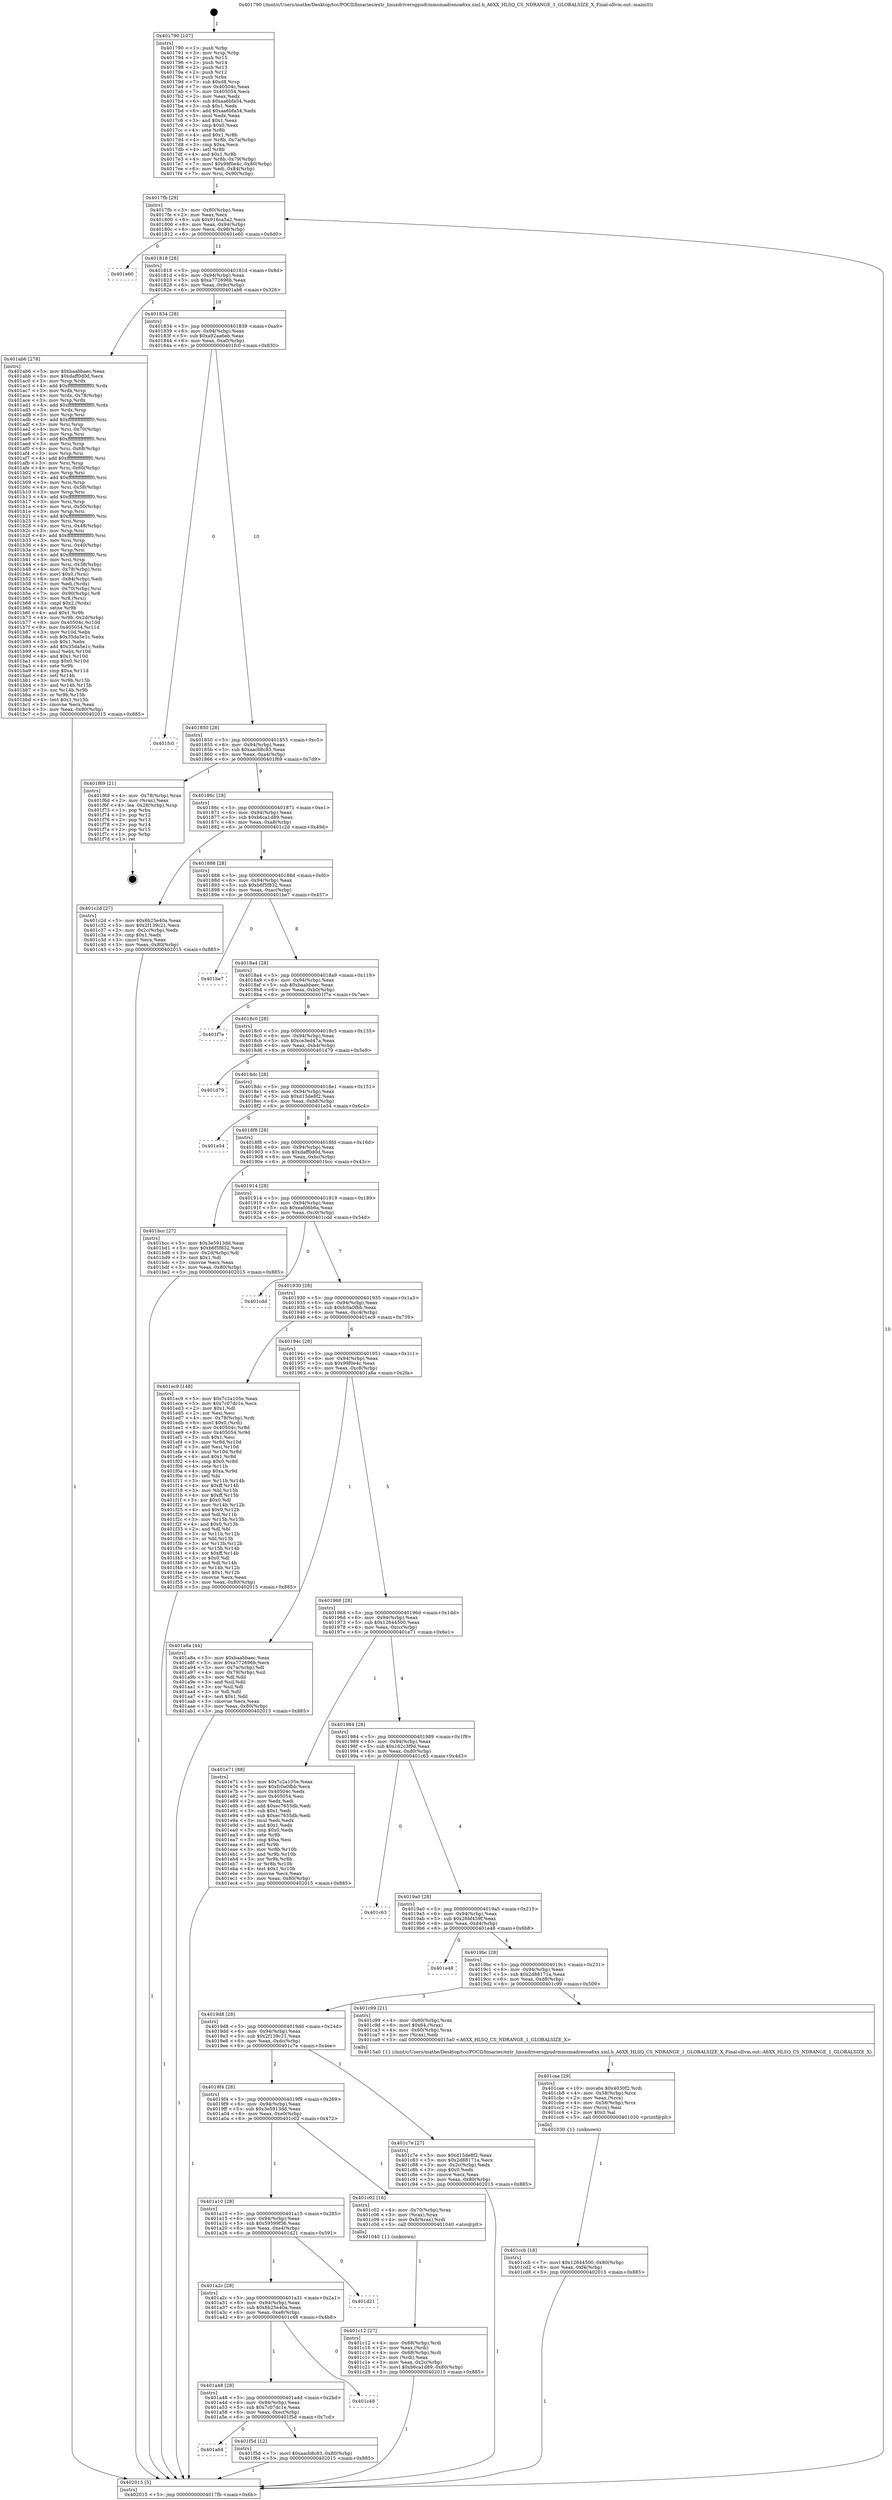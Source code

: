 digraph "0x401790" {
  label = "0x401790 (/mnt/c/Users/mathe/Desktop/tcc/POCII/binaries/extr_linuxdriversgpudrmmsmadrenoa6xx.xml.h_A6XX_HLSQ_CS_NDRANGE_1_GLOBALSIZE_X_Final-ollvm.out::main(0))"
  labelloc = "t"
  node[shape=record]

  Entry [label="",width=0.3,height=0.3,shape=circle,fillcolor=black,style=filled]
  "0x4017fb" [label="{
     0x4017fb [29]\l
     | [instrs]\l
     &nbsp;&nbsp;0x4017fb \<+3\>: mov -0x80(%rbp),%eax\l
     &nbsp;&nbsp;0x4017fe \<+2\>: mov %eax,%ecx\l
     &nbsp;&nbsp;0x401800 \<+6\>: sub $0x916ca5a2,%ecx\l
     &nbsp;&nbsp;0x401806 \<+6\>: mov %eax,-0x94(%rbp)\l
     &nbsp;&nbsp;0x40180c \<+6\>: mov %ecx,-0x98(%rbp)\l
     &nbsp;&nbsp;0x401812 \<+6\>: je 0000000000401e60 \<main+0x6d0\>\l
  }"]
  "0x401e60" [label="{
     0x401e60\l
  }", style=dashed]
  "0x401818" [label="{
     0x401818 [28]\l
     | [instrs]\l
     &nbsp;&nbsp;0x401818 \<+5\>: jmp 000000000040181d \<main+0x8d\>\l
     &nbsp;&nbsp;0x40181d \<+6\>: mov -0x94(%rbp),%eax\l
     &nbsp;&nbsp;0x401823 \<+5\>: sub $0xa772696b,%eax\l
     &nbsp;&nbsp;0x401828 \<+6\>: mov %eax,-0x9c(%rbp)\l
     &nbsp;&nbsp;0x40182e \<+6\>: je 0000000000401ab6 \<main+0x326\>\l
  }"]
  Exit [label="",width=0.3,height=0.3,shape=circle,fillcolor=black,style=filled,peripheries=2]
  "0x401ab6" [label="{
     0x401ab6 [278]\l
     | [instrs]\l
     &nbsp;&nbsp;0x401ab6 \<+5\>: mov $0xbaabbaec,%eax\l
     &nbsp;&nbsp;0x401abb \<+5\>: mov $0xdaff0d0d,%ecx\l
     &nbsp;&nbsp;0x401ac0 \<+3\>: mov %rsp,%rdx\l
     &nbsp;&nbsp;0x401ac3 \<+4\>: add $0xfffffffffffffff0,%rdx\l
     &nbsp;&nbsp;0x401ac7 \<+3\>: mov %rdx,%rsp\l
     &nbsp;&nbsp;0x401aca \<+4\>: mov %rdx,-0x78(%rbp)\l
     &nbsp;&nbsp;0x401ace \<+3\>: mov %rsp,%rdx\l
     &nbsp;&nbsp;0x401ad1 \<+4\>: add $0xfffffffffffffff0,%rdx\l
     &nbsp;&nbsp;0x401ad5 \<+3\>: mov %rdx,%rsp\l
     &nbsp;&nbsp;0x401ad8 \<+3\>: mov %rsp,%rsi\l
     &nbsp;&nbsp;0x401adb \<+4\>: add $0xfffffffffffffff0,%rsi\l
     &nbsp;&nbsp;0x401adf \<+3\>: mov %rsi,%rsp\l
     &nbsp;&nbsp;0x401ae2 \<+4\>: mov %rsi,-0x70(%rbp)\l
     &nbsp;&nbsp;0x401ae6 \<+3\>: mov %rsp,%rsi\l
     &nbsp;&nbsp;0x401ae9 \<+4\>: add $0xfffffffffffffff0,%rsi\l
     &nbsp;&nbsp;0x401aed \<+3\>: mov %rsi,%rsp\l
     &nbsp;&nbsp;0x401af0 \<+4\>: mov %rsi,-0x68(%rbp)\l
     &nbsp;&nbsp;0x401af4 \<+3\>: mov %rsp,%rsi\l
     &nbsp;&nbsp;0x401af7 \<+4\>: add $0xfffffffffffffff0,%rsi\l
     &nbsp;&nbsp;0x401afb \<+3\>: mov %rsi,%rsp\l
     &nbsp;&nbsp;0x401afe \<+4\>: mov %rsi,-0x60(%rbp)\l
     &nbsp;&nbsp;0x401b02 \<+3\>: mov %rsp,%rsi\l
     &nbsp;&nbsp;0x401b05 \<+4\>: add $0xfffffffffffffff0,%rsi\l
     &nbsp;&nbsp;0x401b09 \<+3\>: mov %rsi,%rsp\l
     &nbsp;&nbsp;0x401b0c \<+4\>: mov %rsi,-0x58(%rbp)\l
     &nbsp;&nbsp;0x401b10 \<+3\>: mov %rsp,%rsi\l
     &nbsp;&nbsp;0x401b13 \<+4\>: add $0xfffffffffffffff0,%rsi\l
     &nbsp;&nbsp;0x401b17 \<+3\>: mov %rsi,%rsp\l
     &nbsp;&nbsp;0x401b1a \<+4\>: mov %rsi,-0x50(%rbp)\l
     &nbsp;&nbsp;0x401b1e \<+3\>: mov %rsp,%rsi\l
     &nbsp;&nbsp;0x401b21 \<+4\>: add $0xfffffffffffffff0,%rsi\l
     &nbsp;&nbsp;0x401b25 \<+3\>: mov %rsi,%rsp\l
     &nbsp;&nbsp;0x401b28 \<+4\>: mov %rsi,-0x48(%rbp)\l
     &nbsp;&nbsp;0x401b2c \<+3\>: mov %rsp,%rsi\l
     &nbsp;&nbsp;0x401b2f \<+4\>: add $0xfffffffffffffff0,%rsi\l
     &nbsp;&nbsp;0x401b33 \<+3\>: mov %rsi,%rsp\l
     &nbsp;&nbsp;0x401b36 \<+4\>: mov %rsi,-0x40(%rbp)\l
     &nbsp;&nbsp;0x401b3a \<+3\>: mov %rsp,%rsi\l
     &nbsp;&nbsp;0x401b3d \<+4\>: add $0xfffffffffffffff0,%rsi\l
     &nbsp;&nbsp;0x401b41 \<+3\>: mov %rsi,%rsp\l
     &nbsp;&nbsp;0x401b44 \<+4\>: mov %rsi,-0x38(%rbp)\l
     &nbsp;&nbsp;0x401b48 \<+4\>: mov -0x78(%rbp),%rsi\l
     &nbsp;&nbsp;0x401b4c \<+6\>: movl $0x0,(%rsi)\l
     &nbsp;&nbsp;0x401b52 \<+6\>: mov -0x84(%rbp),%edi\l
     &nbsp;&nbsp;0x401b58 \<+2\>: mov %edi,(%rdx)\l
     &nbsp;&nbsp;0x401b5a \<+4\>: mov -0x70(%rbp),%rsi\l
     &nbsp;&nbsp;0x401b5e \<+7\>: mov -0x90(%rbp),%r8\l
     &nbsp;&nbsp;0x401b65 \<+3\>: mov %r8,(%rsi)\l
     &nbsp;&nbsp;0x401b68 \<+3\>: cmpl $0x2,(%rdx)\l
     &nbsp;&nbsp;0x401b6b \<+4\>: setne %r9b\l
     &nbsp;&nbsp;0x401b6f \<+4\>: and $0x1,%r9b\l
     &nbsp;&nbsp;0x401b73 \<+4\>: mov %r9b,-0x2d(%rbp)\l
     &nbsp;&nbsp;0x401b77 \<+8\>: mov 0x40504c,%r10d\l
     &nbsp;&nbsp;0x401b7f \<+8\>: mov 0x405054,%r11d\l
     &nbsp;&nbsp;0x401b87 \<+3\>: mov %r10d,%ebx\l
     &nbsp;&nbsp;0x401b8a \<+6\>: sub $0x35da5e1c,%ebx\l
     &nbsp;&nbsp;0x401b90 \<+3\>: sub $0x1,%ebx\l
     &nbsp;&nbsp;0x401b93 \<+6\>: add $0x35da5e1c,%ebx\l
     &nbsp;&nbsp;0x401b99 \<+4\>: imul %ebx,%r10d\l
     &nbsp;&nbsp;0x401b9d \<+4\>: and $0x1,%r10d\l
     &nbsp;&nbsp;0x401ba1 \<+4\>: cmp $0x0,%r10d\l
     &nbsp;&nbsp;0x401ba5 \<+4\>: sete %r9b\l
     &nbsp;&nbsp;0x401ba9 \<+4\>: cmp $0xa,%r11d\l
     &nbsp;&nbsp;0x401bad \<+4\>: setl %r14b\l
     &nbsp;&nbsp;0x401bb1 \<+3\>: mov %r9b,%r15b\l
     &nbsp;&nbsp;0x401bb4 \<+3\>: and %r14b,%r15b\l
     &nbsp;&nbsp;0x401bb7 \<+3\>: xor %r14b,%r9b\l
     &nbsp;&nbsp;0x401bba \<+3\>: or %r9b,%r15b\l
     &nbsp;&nbsp;0x401bbd \<+4\>: test $0x1,%r15b\l
     &nbsp;&nbsp;0x401bc1 \<+3\>: cmovne %ecx,%eax\l
     &nbsp;&nbsp;0x401bc4 \<+3\>: mov %eax,-0x80(%rbp)\l
     &nbsp;&nbsp;0x401bc7 \<+5\>: jmp 0000000000402015 \<main+0x885\>\l
  }"]
  "0x401834" [label="{
     0x401834 [28]\l
     | [instrs]\l
     &nbsp;&nbsp;0x401834 \<+5\>: jmp 0000000000401839 \<main+0xa9\>\l
     &nbsp;&nbsp;0x401839 \<+6\>: mov -0x94(%rbp),%eax\l
     &nbsp;&nbsp;0x40183f \<+5\>: sub $0xa92aa6eb,%eax\l
     &nbsp;&nbsp;0x401844 \<+6\>: mov %eax,-0xa0(%rbp)\l
     &nbsp;&nbsp;0x40184a \<+6\>: je 0000000000401fc0 \<main+0x830\>\l
  }"]
  "0x401a64" [label="{
     0x401a64\l
  }", style=dashed]
  "0x401fc0" [label="{
     0x401fc0\l
  }", style=dashed]
  "0x401850" [label="{
     0x401850 [28]\l
     | [instrs]\l
     &nbsp;&nbsp;0x401850 \<+5\>: jmp 0000000000401855 \<main+0xc5\>\l
     &nbsp;&nbsp;0x401855 \<+6\>: mov -0x94(%rbp),%eax\l
     &nbsp;&nbsp;0x40185b \<+5\>: sub $0xaacb8c83,%eax\l
     &nbsp;&nbsp;0x401860 \<+6\>: mov %eax,-0xa4(%rbp)\l
     &nbsp;&nbsp;0x401866 \<+6\>: je 0000000000401f69 \<main+0x7d9\>\l
  }"]
  "0x401f5d" [label="{
     0x401f5d [12]\l
     | [instrs]\l
     &nbsp;&nbsp;0x401f5d \<+7\>: movl $0xaacb8c83,-0x80(%rbp)\l
     &nbsp;&nbsp;0x401f64 \<+5\>: jmp 0000000000402015 \<main+0x885\>\l
  }"]
  "0x401f69" [label="{
     0x401f69 [21]\l
     | [instrs]\l
     &nbsp;&nbsp;0x401f69 \<+4\>: mov -0x78(%rbp),%rax\l
     &nbsp;&nbsp;0x401f6d \<+2\>: mov (%rax),%eax\l
     &nbsp;&nbsp;0x401f6f \<+4\>: lea -0x28(%rbp),%rsp\l
     &nbsp;&nbsp;0x401f73 \<+1\>: pop %rbx\l
     &nbsp;&nbsp;0x401f74 \<+2\>: pop %r12\l
     &nbsp;&nbsp;0x401f76 \<+2\>: pop %r13\l
     &nbsp;&nbsp;0x401f78 \<+2\>: pop %r14\l
     &nbsp;&nbsp;0x401f7a \<+2\>: pop %r15\l
     &nbsp;&nbsp;0x401f7c \<+1\>: pop %rbp\l
     &nbsp;&nbsp;0x401f7d \<+1\>: ret\l
  }"]
  "0x40186c" [label="{
     0x40186c [28]\l
     | [instrs]\l
     &nbsp;&nbsp;0x40186c \<+5\>: jmp 0000000000401871 \<main+0xe1\>\l
     &nbsp;&nbsp;0x401871 \<+6\>: mov -0x94(%rbp),%eax\l
     &nbsp;&nbsp;0x401877 \<+5\>: sub $0xb6ca1d89,%eax\l
     &nbsp;&nbsp;0x40187c \<+6\>: mov %eax,-0xa8(%rbp)\l
     &nbsp;&nbsp;0x401882 \<+6\>: je 0000000000401c2d \<main+0x49d\>\l
  }"]
  "0x401a48" [label="{
     0x401a48 [28]\l
     | [instrs]\l
     &nbsp;&nbsp;0x401a48 \<+5\>: jmp 0000000000401a4d \<main+0x2bd\>\l
     &nbsp;&nbsp;0x401a4d \<+6\>: mov -0x94(%rbp),%eax\l
     &nbsp;&nbsp;0x401a53 \<+5\>: sub $0x7c07dc1e,%eax\l
     &nbsp;&nbsp;0x401a58 \<+6\>: mov %eax,-0xec(%rbp)\l
     &nbsp;&nbsp;0x401a5e \<+6\>: je 0000000000401f5d \<main+0x7cd\>\l
  }"]
  "0x401c2d" [label="{
     0x401c2d [27]\l
     | [instrs]\l
     &nbsp;&nbsp;0x401c2d \<+5\>: mov $0x6b25e40a,%eax\l
     &nbsp;&nbsp;0x401c32 \<+5\>: mov $0x2f139c21,%ecx\l
     &nbsp;&nbsp;0x401c37 \<+3\>: mov -0x2c(%rbp),%edx\l
     &nbsp;&nbsp;0x401c3a \<+3\>: cmp $0x1,%edx\l
     &nbsp;&nbsp;0x401c3d \<+3\>: cmovl %ecx,%eax\l
     &nbsp;&nbsp;0x401c40 \<+3\>: mov %eax,-0x80(%rbp)\l
     &nbsp;&nbsp;0x401c43 \<+5\>: jmp 0000000000402015 \<main+0x885\>\l
  }"]
  "0x401888" [label="{
     0x401888 [28]\l
     | [instrs]\l
     &nbsp;&nbsp;0x401888 \<+5\>: jmp 000000000040188d \<main+0xfd\>\l
     &nbsp;&nbsp;0x40188d \<+6\>: mov -0x94(%rbp),%eax\l
     &nbsp;&nbsp;0x401893 \<+5\>: sub $0xb6f5f832,%eax\l
     &nbsp;&nbsp;0x401898 \<+6\>: mov %eax,-0xac(%rbp)\l
     &nbsp;&nbsp;0x40189e \<+6\>: je 0000000000401be7 \<main+0x457\>\l
  }"]
  "0x401c48" [label="{
     0x401c48\l
  }", style=dashed]
  "0x401be7" [label="{
     0x401be7\l
  }", style=dashed]
  "0x4018a4" [label="{
     0x4018a4 [28]\l
     | [instrs]\l
     &nbsp;&nbsp;0x4018a4 \<+5\>: jmp 00000000004018a9 \<main+0x119\>\l
     &nbsp;&nbsp;0x4018a9 \<+6\>: mov -0x94(%rbp),%eax\l
     &nbsp;&nbsp;0x4018af \<+5\>: sub $0xbaabbaec,%eax\l
     &nbsp;&nbsp;0x4018b4 \<+6\>: mov %eax,-0xb0(%rbp)\l
     &nbsp;&nbsp;0x4018ba \<+6\>: je 0000000000401f7e \<main+0x7ee\>\l
  }"]
  "0x401a2c" [label="{
     0x401a2c [28]\l
     | [instrs]\l
     &nbsp;&nbsp;0x401a2c \<+5\>: jmp 0000000000401a31 \<main+0x2a1\>\l
     &nbsp;&nbsp;0x401a31 \<+6\>: mov -0x94(%rbp),%eax\l
     &nbsp;&nbsp;0x401a37 \<+5\>: sub $0x6b25e40a,%eax\l
     &nbsp;&nbsp;0x401a3c \<+6\>: mov %eax,-0xe8(%rbp)\l
     &nbsp;&nbsp;0x401a42 \<+6\>: je 0000000000401c48 \<main+0x4b8\>\l
  }"]
  "0x401f7e" [label="{
     0x401f7e\l
  }", style=dashed]
  "0x4018c0" [label="{
     0x4018c0 [28]\l
     | [instrs]\l
     &nbsp;&nbsp;0x4018c0 \<+5\>: jmp 00000000004018c5 \<main+0x135\>\l
     &nbsp;&nbsp;0x4018c5 \<+6\>: mov -0x94(%rbp),%eax\l
     &nbsp;&nbsp;0x4018cb \<+5\>: sub $0xce3ed47a,%eax\l
     &nbsp;&nbsp;0x4018d0 \<+6\>: mov %eax,-0xb4(%rbp)\l
     &nbsp;&nbsp;0x4018d6 \<+6\>: je 0000000000401d79 \<main+0x5e9\>\l
  }"]
  "0x401d21" [label="{
     0x401d21\l
  }", style=dashed]
  "0x401d79" [label="{
     0x401d79\l
  }", style=dashed]
  "0x4018dc" [label="{
     0x4018dc [28]\l
     | [instrs]\l
     &nbsp;&nbsp;0x4018dc \<+5\>: jmp 00000000004018e1 \<main+0x151\>\l
     &nbsp;&nbsp;0x4018e1 \<+6\>: mov -0x94(%rbp),%eax\l
     &nbsp;&nbsp;0x4018e7 \<+5\>: sub $0xd15de8f2,%eax\l
     &nbsp;&nbsp;0x4018ec \<+6\>: mov %eax,-0xb8(%rbp)\l
     &nbsp;&nbsp;0x4018f2 \<+6\>: je 0000000000401e54 \<main+0x6c4\>\l
  }"]
  "0x401ccb" [label="{
     0x401ccb [18]\l
     | [instrs]\l
     &nbsp;&nbsp;0x401ccb \<+7\>: movl $0x12644500,-0x80(%rbp)\l
     &nbsp;&nbsp;0x401cd2 \<+6\>: mov %eax,-0xf4(%rbp)\l
     &nbsp;&nbsp;0x401cd8 \<+5\>: jmp 0000000000402015 \<main+0x885\>\l
  }"]
  "0x401e54" [label="{
     0x401e54\l
  }", style=dashed]
  "0x4018f8" [label="{
     0x4018f8 [28]\l
     | [instrs]\l
     &nbsp;&nbsp;0x4018f8 \<+5\>: jmp 00000000004018fd \<main+0x16d\>\l
     &nbsp;&nbsp;0x4018fd \<+6\>: mov -0x94(%rbp),%eax\l
     &nbsp;&nbsp;0x401903 \<+5\>: sub $0xdaff0d0d,%eax\l
     &nbsp;&nbsp;0x401908 \<+6\>: mov %eax,-0xbc(%rbp)\l
     &nbsp;&nbsp;0x40190e \<+6\>: je 0000000000401bcc \<main+0x43c\>\l
  }"]
  "0x401cae" [label="{
     0x401cae [29]\l
     | [instrs]\l
     &nbsp;&nbsp;0x401cae \<+10\>: movabs $0x4030f2,%rdi\l
     &nbsp;&nbsp;0x401cb8 \<+4\>: mov -0x58(%rbp),%rcx\l
     &nbsp;&nbsp;0x401cbc \<+2\>: mov %eax,(%rcx)\l
     &nbsp;&nbsp;0x401cbe \<+4\>: mov -0x58(%rbp),%rcx\l
     &nbsp;&nbsp;0x401cc2 \<+2\>: mov (%rcx),%esi\l
     &nbsp;&nbsp;0x401cc4 \<+2\>: mov $0x0,%al\l
     &nbsp;&nbsp;0x401cc6 \<+5\>: call 0000000000401030 \<printf@plt\>\l
     | [calls]\l
     &nbsp;&nbsp;0x401030 \{1\} (unknown)\l
  }"]
  "0x401bcc" [label="{
     0x401bcc [27]\l
     | [instrs]\l
     &nbsp;&nbsp;0x401bcc \<+5\>: mov $0x3e5913dd,%eax\l
     &nbsp;&nbsp;0x401bd1 \<+5\>: mov $0xb6f5f832,%ecx\l
     &nbsp;&nbsp;0x401bd6 \<+3\>: mov -0x2d(%rbp),%dl\l
     &nbsp;&nbsp;0x401bd9 \<+3\>: test $0x1,%dl\l
     &nbsp;&nbsp;0x401bdc \<+3\>: cmovne %ecx,%eax\l
     &nbsp;&nbsp;0x401bdf \<+3\>: mov %eax,-0x80(%rbp)\l
     &nbsp;&nbsp;0x401be2 \<+5\>: jmp 0000000000402015 \<main+0x885\>\l
  }"]
  "0x401914" [label="{
     0x401914 [28]\l
     | [instrs]\l
     &nbsp;&nbsp;0x401914 \<+5\>: jmp 0000000000401919 \<main+0x189\>\l
     &nbsp;&nbsp;0x401919 \<+6\>: mov -0x94(%rbp),%eax\l
     &nbsp;&nbsp;0x40191f \<+5\>: sub $0xeafd6b6a,%eax\l
     &nbsp;&nbsp;0x401924 \<+6\>: mov %eax,-0xc0(%rbp)\l
     &nbsp;&nbsp;0x40192a \<+6\>: je 0000000000401cdd \<main+0x54d\>\l
  }"]
  "0x401c12" [label="{
     0x401c12 [27]\l
     | [instrs]\l
     &nbsp;&nbsp;0x401c12 \<+4\>: mov -0x68(%rbp),%rdi\l
     &nbsp;&nbsp;0x401c16 \<+2\>: mov %eax,(%rdi)\l
     &nbsp;&nbsp;0x401c18 \<+4\>: mov -0x68(%rbp),%rdi\l
     &nbsp;&nbsp;0x401c1c \<+2\>: mov (%rdi),%eax\l
     &nbsp;&nbsp;0x401c1e \<+3\>: mov %eax,-0x2c(%rbp)\l
     &nbsp;&nbsp;0x401c21 \<+7\>: movl $0xb6ca1d89,-0x80(%rbp)\l
     &nbsp;&nbsp;0x401c28 \<+5\>: jmp 0000000000402015 \<main+0x885\>\l
  }"]
  "0x401cdd" [label="{
     0x401cdd\l
  }", style=dashed]
  "0x401930" [label="{
     0x401930 [28]\l
     | [instrs]\l
     &nbsp;&nbsp;0x401930 \<+5\>: jmp 0000000000401935 \<main+0x1a5\>\l
     &nbsp;&nbsp;0x401935 \<+6\>: mov -0x94(%rbp),%eax\l
     &nbsp;&nbsp;0x40193b \<+5\>: sub $0xfc0a0fbb,%eax\l
     &nbsp;&nbsp;0x401940 \<+6\>: mov %eax,-0xc4(%rbp)\l
     &nbsp;&nbsp;0x401946 \<+6\>: je 0000000000401ec9 \<main+0x739\>\l
  }"]
  "0x401a10" [label="{
     0x401a10 [28]\l
     | [instrs]\l
     &nbsp;&nbsp;0x401a10 \<+5\>: jmp 0000000000401a15 \<main+0x285\>\l
     &nbsp;&nbsp;0x401a15 \<+6\>: mov -0x94(%rbp),%eax\l
     &nbsp;&nbsp;0x401a1b \<+5\>: sub $0x59599f36,%eax\l
     &nbsp;&nbsp;0x401a20 \<+6\>: mov %eax,-0xe4(%rbp)\l
     &nbsp;&nbsp;0x401a26 \<+6\>: je 0000000000401d21 \<main+0x591\>\l
  }"]
  "0x401ec9" [label="{
     0x401ec9 [148]\l
     | [instrs]\l
     &nbsp;&nbsp;0x401ec9 \<+5\>: mov $0x7c2a105e,%eax\l
     &nbsp;&nbsp;0x401ece \<+5\>: mov $0x7c07dc1e,%ecx\l
     &nbsp;&nbsp;0x401ed3 \<+2\>: mov $0x1,%dl\l
     &nbsp;&nbsp;0x401ed5 \<+2\>: xor %esi,%esi\l
     &nbsp;&nbsp;0x401ed7 \<+4\>: mov -0x78(%rbp),%rdi\l
     &nbsp;&nbsp;0x401edb \<+6\>: movl $0x0,(%rdi)\l
     &nbsp;&nbsp;0x401ee1 \<+8\>: mov 0x40504c,%r8d\l
     &nbsp;&nbsp;0x401ee9 \<+8\>: mov 0x405054,%r9d\l
     &nbsp;&nbsp;0x401ef1 \<+3\>: sub $0x1,%esi\l
     &nbsp;&nbsp;0x401ef4 \<+3\>: mov %r8d,%r10d\l
     &nbsp;&nbsp;0x401ef7 \<+3\>: add %esi,%r10d\l
     &nbsp;&nbsp;0x401efa \<+4\>: imul %r10d,%r8d\l
     &nbsp;&nbsp;0x401efe \<+4\>: and $0x1,%r8d\l
     &nbsp;&nbsp;0x401f02 \<+4\>: cmp $0x0,%r8d\l
     &nbsp;&nbsp;0x401f06 \<+4\>: sete %r11b\l
     &nbsp;&nbsp;0x401f0a \<+4\>: cmp $0xa,%r9d\l
     &nbsp;&nbsp;0x401f0e \<+3\>: setl %bl\l
     &nbsp;&nbsp;0x401f11 \<+3\>: mov %r11b,%r14b\l
     &nbsp;&nbsp;0x401f14 \<+4\>: xor $0xff,%r14b\l
     &nbsp;&nbsp;0x401f18 \<+3\>: mov %bl,%r15b\l
     &nbsp;&nbsp;0x401f1b \<+4\>: xor $0xff,%r15b\l
     &nbsp;&nbsp;0x401f1f \<+3\>: xor $0x0,%dl\l
     &nbsp;&nbsp;0x401f22 \<+3\>: mov %r14b,%r12b\l
     &nbsp;&nbsp;0x401f25 \<+4\>: and $0x0,%r12b\l
     &nbsp;&nbsp;0x401f29 \<+3\>: and %dl,%r11b\l
     &nbsp;&nbsp;0x401f2c \<+3\>: mov %r15b,%r13b\l
     &nbsp;&nbsp;0x401f2f \<+4\>: and $0x0,%r13b\l
     &nbsp;&nbsp;0x401f33 \<+2\>: and %dl,%bl\l
     &nbsp;&nbsp;0x401f35 \<+3\>: or %r11b,%r12b\l
     &nbsp;&nbsp;0x401f38 \<+3\>: or %bl,%r13b\l
     &nbsp;&nbsp;0x401f3b \<+3\>: xor %r13b,%r12b\l
     &nbsp;&nbsp;0x401f3e \<+3\>: or %r15b,%r14b\l
     &nbsp;&nbsp;0x401f41 \<+4\>: xor $0xff,%r14b\l
     &nbsp;&nbsp;0x401f45 \<+3\>: or $0x0,%dl\l
     &nbsp;&nbsp;0x401f48 \<+3\>: and %dl,%r14b\l
     &nbsp;&nbsp;0x401f4b \<+3\>: or %r14b,%r12b\l
     &nbsp;&nbsp;0x401f4e \<+4\>: test $0x1,%r12b\l
     &nbsp;&nbsp;0x401f52 \<+3\>: cmovne %ecx,%eax\l
     &nbsp;&nbsp;0x401f55 \<+3\>: mov %eax,-0x80(%rbp)\l
     &nbsp;&nbsp;0x401f58 \<+5\>: jmp 0000000000402015 \<main+0x885\>\l
  }"]
  "0x40194c" [label="{
     0x40194c [28]\l
     | [instrs]\l
     &nbsp;&nbsp;0x40194c \<+5\>: jmp 0000000000401951 \<main+0x1c1\>\l
     &nbsp;&nbsp;0x401951 \<+6\>: mov -0x94(%rbp),%eax\l
     &nbsp;&nbsp;0x401957 \<+5\>: sub $0x99f0e4c,%eax\l
     &nbsp;&nbsp;0x40195c \<+6\>: mov %eax,-0xc8(%rbp)\l
     &nbsp;&nbsp;0x401962 \<+6\>: je 0000000000401a8a \<main+0x2fa\>\l
  }"]
  "0x401c02" [label="{
     0x401c02 [16]\l
     | [instrs]\l
     &nbsp;&nbsp;0x401c02 \<+4\>: mov -0x70(%rbp),%rax\l
     &nbsp;&nbsp;0x401c06 \<+3\>: mov (%rax),%rax\l
     &nbsp;&nbsp;0x401c09 \<+4\>: mov 0x8(%rax),%rdi\l
     &nbsp;&nbsp;0x401c0d \<+5\>: call 0000000000401040 \<atoi@plt\>\l
     | [calls]\l
     &nbsp;&nbsp;0x401040 \{1\} (unknown)\l
  }"]
  "0x401a8a" [label="{
     0x401a8a [44]\l
     | [instrs]\l
     &nbsp;&nbsp;0x401a8a \<+5\>: mov $0xbaabbaec,%eax\l
     &nbsp;&nbsp;0x401a8f \<+5\>: mov $0xa772696b,%ecx\l
     &nbsp;&nbsp;0x401a94 \<+3\>: mov -0x7a(%rbp),%dl\l
     &nbsp;&nbsp;0x401a97 \<+4\>: mov -0x79(%rbp),%sil\l
     &nbsp;&nbsp;0x401a9b \<+3\>: mov %dl,%dil\l
     &nbsp;&nbsp;0x401a9e \<+3\>: and %sil,%dil\l
     &nbsp;&nbsp;0x401aa1 \<+3\>: xor %sil,%dl\l
     &nbsp;&nbsp;0x401aa4 \<+3\>: or %dl,%dil\l
     &nbsp;&nbsp;0x401aa7 \<+4\>: test $0x1,%dil\l
     &nbsp;&nbsp;0x401aab \<+3\>: cmovne %ecx,%eax\l
     &nbsp;&nbsp;0x401aae \<+3\>: mov %eax,-0x80(%rbp)\l
     &nbsp;&nbsp;0x401ab1 \<+5\>: jmp 0000000000402015 \<main+0x885\>\l
  }"]
  "0x401968" [label="{
     0x401968 [28]\l
     | [instrs]\l
     &nbsp;&nbsp;0x401968 \<+5\>: jmp 000000000040196d \<main+0x1dd\>\l
     &nbsp;&nbsp;0x40196d \<+6\>: mov -0x94(%rbp),%eax\l
     &nbsp;&nbsp;0x401973 \<+5\>: sub $0x12644500,%eax\l
     &nbsp;&nbsp;0x401978 \<+6\>: mov %eax,-0xcc(%rbp)\l
     &nbsp;&nbsp;0x40197e \<+6\>: je 0000000000401e71 \<main+0x6e1\>\l
  }"]
  "0x402015" [label="{
     0x402015 [5]\l
     | [instrs]\l
     &nbsp;&nbsp;0x402015 \<+5\>: jmp 00000000004017fb \<main+0x6b\>\l
  }"]
  "0x401790" [label="{
     0x401790 [107]\l
     | [instrs]\l
     &nbsp;&nbsp;0x401790 \<+1\>: push %rbp\l
     &nbsp;&nbsp;0x401791 \<+3\>: mov %rsp,%rbp\l
     &nbsp;&nbsp;0x401794 \<+2\>: push %r15\l
     &nbsp;&nbsp;0x401796 \<+2\>: push %r14\l
     &nbsp;&nbsp;0x401798 \<+2\>: push %r13\l
     &nbsp;&nbsp;0x40179a \<+2\>: push %r12\l
     &nbsp;&nbsp;0x40179c \<+1\>: push %rbx\l
     &nbsp;&nbsp;0x40179d \<+7\>: sub $0xd8,%rsp\l
     &nbsp;&nbsp;0x4017a4 \<+7\>: mov 0x40504c,%eax\l
     &nbsp;&nbsp;0x4017ab \<+7\>: mov 0x405054,%ecx\l
     &nbsp;&nbsp;0x4017b2 \<+2\>: mov %eax,%edx\l
     &nbsp;&nbsp;0x4017b4 \<+6\>: sub $0xaa6bfa54,%edx\l
     &nbsp;&nbsp;0x4017ba \<+3\>: sub $0x1,%edx\l
     &nbsp;&nbsp;0x4017bd \<+6\>: add $0xaa6bfa54,%edx\l
     &nbsp;&nbsp;0x4017c3 \<+3\>: imul %edx,%eax\l
     &nbsp;&nbsp;0x4017c6 \<+3\>: and $0x1,%eax\l
     &nbsp;&nbsp;0x4017c9 \<+3\>: cmp $0x0,%eax\l
     &nbsp;&nbsp;0x4017cc \<+4\>: sete %r8b\l
     &nbsp;&nbsp;0x4017d0 \<+4\>: and $0x1,%r8b\l
     &nbsp;&nbsp;0x4017d4 \<+4\>: mov %r8b,-0x7a(%rbp)\l
     &nbsp;&nbsp;0x4017d8 \<+3\>: cmp $0xa,%ecx\l
     &nbsp;&nbsp;0x4017db \<+4\>: setl %r8b\l
     &nbsp;&nbsp;0x4017df \<+4\>: and $0x1,%r8b\l
     &nbsp;&nbsp;0x4017e3 \<+4\>: mov %r8b,-0x79(%rbp)\l
     &nbsp;&nbsp;0x4017e7 \<+7\>: movl $0x99f0e4c,-0x80(%rbp)\l
     &nbsp;&nbsp;0x4017ee \<+6\>: mov %edi,-0x84(%rbp)\l
     &nbsp;&nbsp;0x4017f4 \<+7\>: mov %rsi,-0x90(%rbp)\l
  }"]
  "0x4019f4" [label="{
     0x4019f4 [28]\l
     | [instrs]\l
     &nbsp;&nbsp;0x4019f4 \<+5\>: jmp 00000000004019f9 \<main+0x269\>\l
     &nbsp;&nbsp;0x4019f9 \<+6\>: mov -0x94(%rbp),%eax\l
     &nbsp;&nbsp;0x4019ff \<+5\>: sub $0x3e5913dd,%eax\l
     &nbsp;&nbsp;0x401a04 \<+6\>: mov %eax,-0xe0(%rbp)\l
     &nbsp;&nbsp;0x401a0a \<+6\>: je 0000000000401c02 \<main+0x472\>\l
  }"]
  "0x401c7e" [label="{
     0x401c7e [27]\l
     | [instrs]\l
     &nbsp;&nbsp;0x401c7e \<+5\>: mov $0xd15de8f2,%eax\l
     &nbsp;&nbsp;0x401c83 \<+5\>: mov $0x2d88171a,%ecx\l
     &nbsp;&nbsp;0x401c88 \<+3\>: mov -0x2c(%rbp),%edx\l
     &nbsp;&nbsp;0x401c8b \<+3\>: cmp $0x0,%edx\l
     &nbsp;&nbsp;0x401c8e \<+3\>: cmove %ecx,%eax\l
     &nbsp;&nbsp;0x401c91 \<+3\>: mov %eax,-0x80(%rbp)\l
     &nbsp;&nbsp;0x401c94 \<+5\>: jmp 0000000000402015 \<main+0x885\>\l
  }"]
  "0x401e71" [label="{
     0x401e71 [88]\l
     | [instrs]\l
     &nbsp;&nbsp;0x401e71 \<+5\>: mov $0x7c2a105e,%eax\l
     &nbsp;&nbsp;0x401e76 \<+5\>: mov $0xfc0a0fbb,%ecx\l
     &nbsp;&nbsp;0x401e7b \<+7\>: mov 0x40504c,%edx\l
     &nbsp;&nbsp;0x401e82 \<+7\>: mov 0x405054,%esi\l
     &nbsp;&nbsp;0x401e89 \<+2\>: mov %edx,%edi\l
     &nbsp;&nbsp;0x401e8b \<+6\>: add $0xec7655db,%edi\l
     &nbsp;&nbsp;0x401e91 \<+3\>: sub $0x1,%edi\l
     &nbsp;&nbsp;0x401e94 \<+6\>: sub $0xec7655db,%edi\l
     &nbsp;&nbsp;0x401e9a \<+3\>: imul %edi,%edx\l
     &nbsp;&nbsp;0x401e9d \<+3\>: and $0x1,%edx\l
     &nbsp;&nbsp;0x401ea0 \<+3\>: cmp $0x0,%edx\l
     &nbsp;&nbsp;0x401ea3 \<+4\>: sete %r8b\l
     &nbsp;&nbsp;0x401ea7 \<+3\>: cmp $0xa,%esi\l
     &nbsp;&nbsp;0x401eaa \<+4\>: setl %r9b\l
     &nbsp;&nbsp;0x401eae \<+3\>: mov %r8b,%r10b\l
     &nbsp;&nbsp;0x401eb1 \<+3\>: and %r9b,%r10b\l
     &nbsp;&nbsp;0x401eb4 \<+3\>: xor %r9b,%r8b\l
     &nbsp;&nbsp;0x401eb7 \<+3\>: or %r8b,%r10b\l
     &nbsp;&nbsp;0x401eba \<+4\>: test $0x1,%r10b\l
     &nbsp;&nbsp;0x401ebe \<+3\>: cmovne %ecx,%eax\l
     &nbsp;&nbsp;0x401ec1 \<+3\>: mov %eax,-0x80(%rbp)\l
     &nbsp;&nbsp;0x401ec4 \<+5\>: jmp 0000000000402015 \<main+0x885\>\l
  }"]
  "0x401984" [label="{
     0x401984 [28]\l
     | [instrs]\l
     &nbsp;&nbsp;0x401984 \<+5\>: jmp 0000000000401989 \<main+0x1f9\>\l
     &nbsp;&nbsp;0x401989 \<+6\>: mov -0x94(%rbp),%eax\l
     &nbsp;&nbsp;0x40198f \<+5\>: sub $0x162c3f9d,%eax\l
     &nbsp;&nbsp;0x401994 \<+6\>: mov %eax,-0xd0(%rbp)\l
     &nbsp;&nbsp;0x40199a \<+6\>: je 0000000000401c63 \<main+0x4d3\>\l
  }"]
  "0x4019d8" [label="{
     0x4019d8 [28]\l
     | [instrs]\l
     &nbsp;&nbsp;0x4019d8 \<+5\>: jmp 00000000004019dd \<main+0x24d\>\l
     &nbsp;&nbsp;0x4019dd \<+6\>: mov -0x94(%rbp),%eax\l
     &nbsp;&nbsp;0x4019e3 \<+5\>: sub $0x2f139c21,%eax\l
     &nbsp;&nbsp;0x4019e8 \<+6\>: mov %eax,-0xdc(%rbp)\l
     &nbsp;&nbsp;0x4019ee \<+6\>: je 0000000000401c7e \<main+0x4ee\>\l
  }"]
  "0x401c63" [label="{
     0x401c63\l
  }", style=dashed]
  "0x4019a0" [label="{
     0x4019a0 [28]\l
     | [instrs]\l
     &nbsp;&nbsp;0x4019a0 \<+5\>: jmp 00000000004019a5 \<main+0x215\>\l
     &nbsp;&nbsp;0x4019a5 \<+6\>: mov -0x94(%rbp),%eax\l
     &nbsp;&nbsp;0x4019ab \<+5\>: sub $0x26bf459f,%eax\l
     &nbsp;&nbsp;0x4019b0 \<+6\>: mov %eax,-0xd4(%rbp)\l
     &nbsp;&nbsp;0x4019b6 \<+6\>: je 0000000000401e48 \<main+0x6b8\>\l
  }"]
  "0x401c99" [label="{
     0x401c99 [21]\l
     | [instrs]\l
     &nbsp;&nbsp;0x401c99 \<+4\>: mov -0x60(%rbp),%rax\l
     &nbsp;&nbsp;0x401c9d \<+6\>: movl $0x64,(%rax)\l
     &nbsp;&nbsp;0x401ca3 \<+4\>: mov -0x60(%rbp),%rax\l
     &nbsp;&nbsp;0x401ca7 \<+2\>: mov (%rax),%edi\l
     &nbsp;&nbsp;0x401ca9 \<+5\>: call 00000000004015a0 \<A6XX_HLSQ_CS_NDRANGE_1_GLOBALSIZE_X\>\l
     | [calls]\l
     &nbsp;&nbsp;0x4015a0 \{1\} (/mnt/c/Users/mathe/Desktop/tcc/POCII/binaries/extr_linuxdriversgpudrmmsmadrenoa6xx.xml.h_A6XX_HLSQ_CS_NDRANGE_1_GLOBALSIZE_X_Final-ollvm.out::A6XX_HLSQ_CS_NDRANGE_1_GLOBALSIZE_X)\l
  }"]
  "0x401e48" [label="{
     0x401e48\l
  }", style=dashed]
  "0x4019bc" [label="{
     0x4019bc [28]\l
     | [instrs]\l
     &nbsp;&nbsp;0x4019bc \<+5\>: jmp 00000000004019c1 \<main+0x231\>\l
     &nbsp;&nbsp;0x4019c1 \<+6\>: mov -0x94(%rbp),%eax\l
     &nbsp;&nbsp;0x4019c7 \<+5\>: sub $0x2d88171a,%eax\l
     &nbsp;&nbsp;0x4019cc \<+6\>: mov %eax,-0xd8(%rbp)\l
     &nbsp;&nbsp;0x4019d2 \<+6\>: je 0000000000401c99 \<main+0x509\>\l
  }"]
  Entry -> "0x401790" [label=" 1"]
  "0x4017fb" -> "0x401e60" [label=" 0"]
  "0x4017fb" -> "0x401818" [label=" 11"]
  "0x401f69" -> Exit [label=" 1"]
  "0x401818" -> "0x401ab6" [label=" 1"]
  "0x401818" -> "0x401834" [label=" 10"]
  "0x401f5d" -> "0x402015" [label=" 1"]
  "0x401834" -> "0x401fc0" [label=" 0"]
  "0x401834" -> "0x401850" [label=" 10"]
  "0x401a48" -> "0x401a64" [label=" 0"]
  "0x401850" -> "0x401f69" [label=" 1"]
  "0x401850" -> "0x40186c" [label=" 9"]
  "0x401a48" -> "0x401f5d" [label=" 1"]
  "0x40186c" -> "0x401c2d" [label=" 1"]
  "0x40186c" -> "0x401888" [label=" 8"]
  "0x401a2c" -> "0x401a48" [label=" 1"]
  "0x401888" -> "0x401be7" [label=" 0"]
  "0x401888" -> "0x4018a4" [label=" 8"]
  "0x401a2c" -> "0x401c48" [label=" 0"]
  "0x4018a4" -> "0x401f7e" [label=" 0"]
  "0x4018a4" -> "0x4018c0" [label=" 8"]
  "0x401a10" -> "0x401a2c" [label=" 1"]
  "0x4018c0" -> "0x401d79" [label=" 0"]
  "0x4018c0" -> "0x4018dc" [label=" 8"]
  "0x401a10" -> "0x401d21" [label=" 0"]
  "0x4018dc" -> "0x401e54" [label=" 0"]
  "0x4018dc" -> "0x4018f8" [label=" 8"]
  "0x401ec9" -> "0x402015" [label=" 1"]
  "0x4018f8" -> "0x401bcc" [label=" 1"]
  "0x4018f8" -> "0x401914" [label=" 7"]
  "0x401e71" -> "0x402015" [label=" 1"]
  "0x401914" -> "0x401cdd" [label=" 0"]
  "0x401914" -> "0x401930" [label=" 7"]
  "0x401ccb" -> "0x402015" [label=" 1"]
  "0x401930" -> "0x401ec9" [label=" 1"]
  "0x401930" -> "0x40194c" [label=" 6"]
  "0x401cae" -> "0x401ccb" [label=" 1"]
  "0x40194c" -> "0x401a8a" [label=" 1"]
  "0x40194c" -> "0x401968" [label=" 5"]
  "0x401a8a" -> "0x402015" [label=" 1"]
  "0x401790" -> "0x4017fb" [label=" 1"]
  "0x402015" -> "0x4017fb" [label=" 10"]
  "0x401c99" -> "0x401cae" [label=" 1"]
  "0x401ab6" -> "0x402015" [label=" 1"]
  "0x401bcc" -> "0x402015" [label=" 1"]
  "0x401c2d" -> "0x402015" [label=" 1"]
  "0x401968" -> "0x401e71" [label=" 1"]
  "0x401968" -> "0x401984" [label=" 4"]
  "0x401c12" -> "0x402015" [label=" 1"]
  "0x401984" -> "0x401c63" [label=" 0"]
  "0x401984" -> "0x4019a0" [label=" 4"]
  "0x4019f4" -> "0x401a10" [label=" 1"]
  "0x4019a0" -> "0x401e48" [label=" 0"]
  "0x4019a0" -> "0x4019bc" [label=" 4"]
  "0x4019f4" -> "0x401c02" [label=" 1"]
  "0x4019bc" -> "0x401c99" [label=" 1"]
  "0x4019bc" -> "0x4019d8" [label=" 3"]
  "0x401c02" -> "0x401c12" [label=" 1"]
  "0x4019d8" -> "0x401c7e" [label=" 1"]
  "0x4019d8" -> "0x4019f4" [label=" 2"]
  "0x401c7e" -> "0x402015" [label=" 1"]
}
